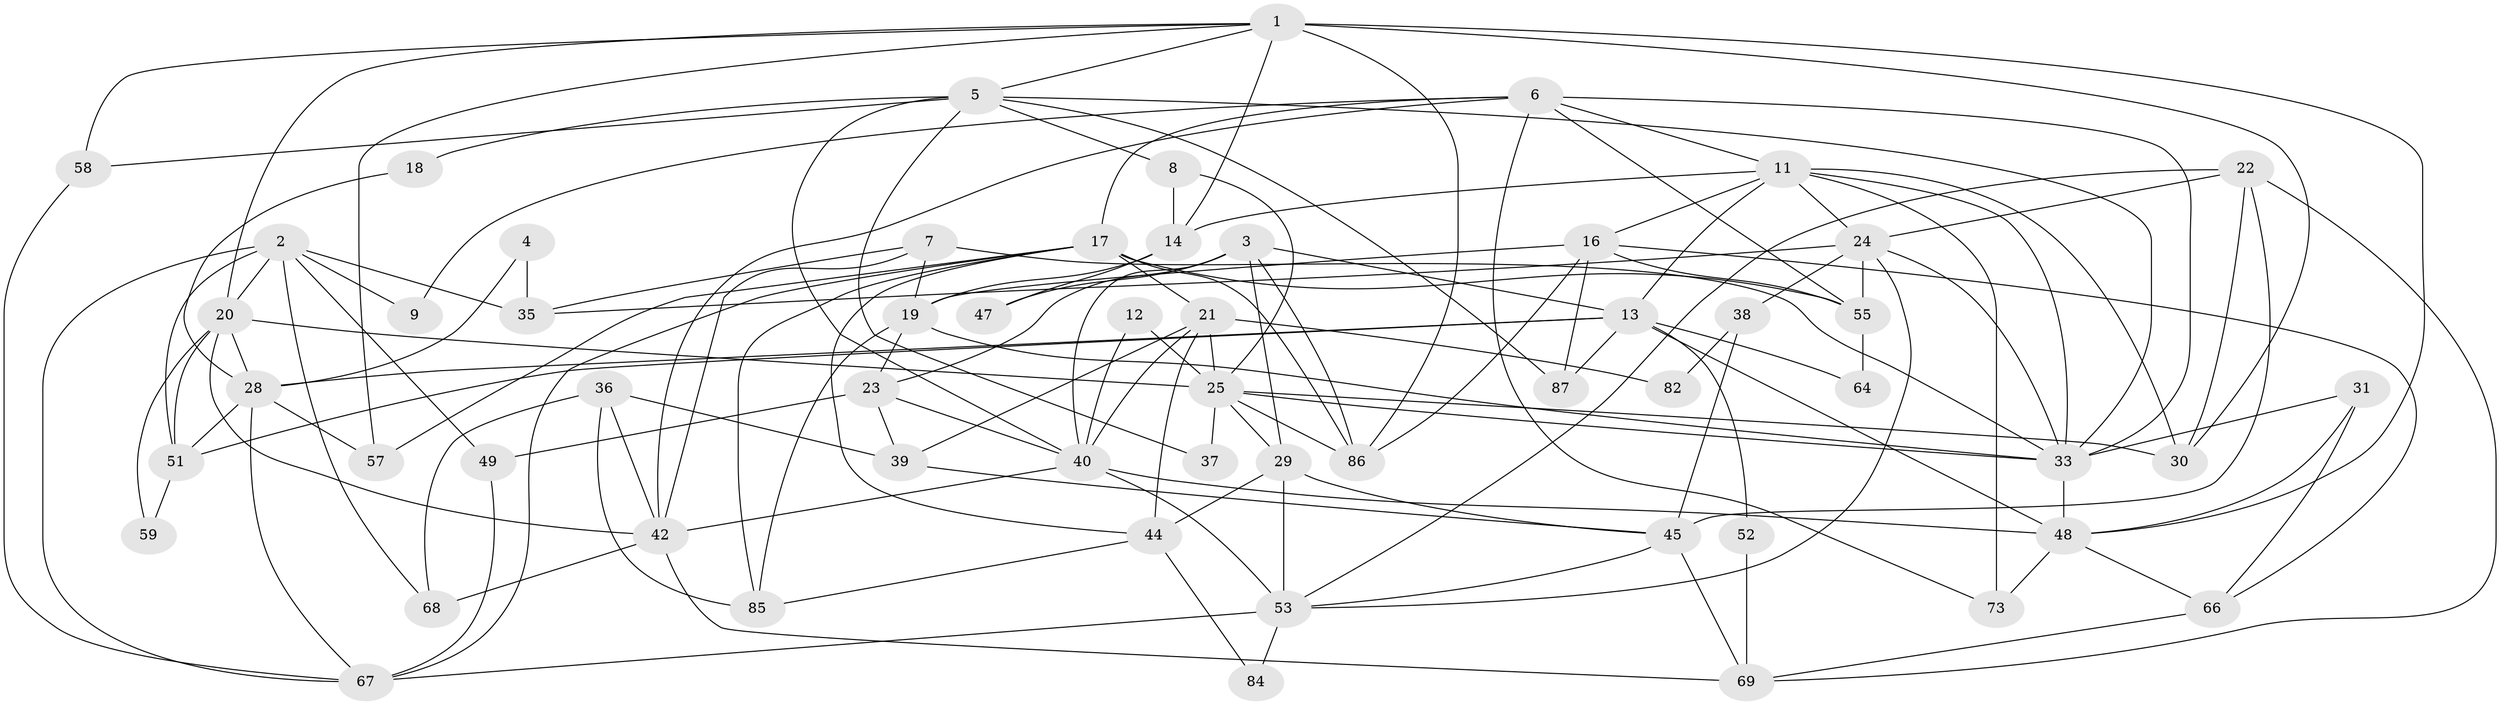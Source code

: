 // original degree distribution, {5: 0.19318181818181818, 4: 0.3068181818181818, 2: 0.1590909090909091, 3: 0.20454545454545456, 6: 0.07954545454545454, 7: 0.056818181818181816}
// Generated by graph-tools (version 1.1) at 2025/11/02/27/25 16:11:24]
// undirected, 58 vertices, 140 edges
graph export_dot {
graph [start="1"]
  node [color=gray90,style=filled];
  1 [super="+60"];
  2 [super="+15"];
  3 [super="+10"];
  4;
  5 [super="+41"];
  6 [super="+71"];
  7 [super="+77"];
  8;
  9;
  11 [super="+27"];
  12;
  13 [super="+63"];
  14 [super="+65"];
  16 [super="+34"];
  17 [super="+50"];
  18;
  19 [super="+61"];
  20 [super="+26"];
  21 [super="+83"];
  22;
  23 [super="+43"];
  24 [super="+62"];
  25 [super="+72"];
  28 [super="+32"];
  29;
  30;
  31;
  33 [super="+76"];
  35;
  36 [super="+54"];
  37;
  38;
  39 [super="+78"];
  40 [super="+56"];
  42 [super="+75"];
  44 [super="+46"];
  45 [super="+88"];
  47;
  48 [super="+74"];
  49;
  51;
  52;
  53 [super="+81"];
  55 [super="+70"];
  57;
  58;
  59;
  64;
  66;
  67 [super="+79"];
  68;
  69 [super="+80"];
  73;
  82;
  84;
  85;
  86;
  87;
  1 -- 57;
  1 -- 58;
  1 -- 48;
  1 -- 20;
  1 -- 86;
  1 -- 14;
  1 -- 30;
  1 -- 5;
  2 -- 49;
  2 -- 67;
  2 -- 51;
  2 -- 35;
  2 -- 68;
  2 -- 9;
  2 -- 20;
  3 -- 86;
  3 -- 47;
  3 -- 13;
  3 -- 40;
  3 -- 29;
  3 -- 23;
  4 -- 35;
  4 -- 28;
  5 -- 8;
  5 -- 37;
  5 -- 40;
  5 -- 18;
  5 -- 87;
  5 -- 58;
  5 -- 33;
  6 -- 11;
  6 -- 9;
  6 -- 55;
  6 -- 17;
  6 -- 73;
  6 -- 42;
  6 -- 33;
  7 -- 35;
  7 -- 42;
  7 -- 33;
  7 -- 19;
  8 -- 14;
  8 -- 25;
  11 -- 13;
  11 -- 33;
  11 -- 16;
  11 -- 30;
  11 -- 24;
  11 -- 73;
  11 -- 14;
  12 -- 25;
  12 -- 40;
  13 -- 51;
  13 -- 48;
  13 -- 52;
  13 -- 28;
  13 -- 64;
  13 -- 87;
  14 -- 47;
  14 -- 19;
  16 -- 66;
  16 -- 19;
  16 -- 86;
  16 -- 87;
  16 -- 55;
  17 -- 21;
  17 -- 55;
  17 -- 57;
  17 -- 85;
  17 -- 86 [weight=2];
  17 -- 67;
  17 -- 44;
  18 -- 28;
  19 -- 33;
  19 -- 85;
  19 -- 23;
  20 -- 25;
  20 -- 28;
  20 -- 51;
  20 -- 42;
  20 -- 59;
  21 -- 25;
  21 -- 39;
  21 -- 40 [weight=2];
  21 -- 82;
  21 -- 44;
  22 -- 24;
  22 -- 30;
  22 -- 53;
  22 -- 69;
  22 -- 45;
  23 -- 49;
  23 -- 40;
  23 -- 39;
  24 -- 35;
  24 -- 53;
  24 -- 38;
  24 -- 55;
  24 -- 33;
  25 -- 29;
  25 -- 37;
  25 -- 86;
  25 -- 30;
  25 -- 33;
  28 -- 51;
  28 -- 57;
  28 -- 67;
  29 -- 44;
  29 -- 45;
  29 -- 53;
  31 -- 48;
  31 -- 66;
  31 -- 33;
  33 -- 48;
  36 -- 42;
  36 -- 68 [weight=2];
  36 -- 39;
  36 -- 85;
  38 -- 82;
  38 -- 45;
  39 -- 45;
  40 -- 42;
  40 -- 48;
  40 -- 53;
  42 -- 68;
  42 -- 69;
  44 -- 85;
  44 -- 84;
  45 -- 53;
  45 -- 69;
  48 -- 66;
  48 -- 73;
  49 -- 67;
  51 -- 59;
  52 -- 69;
  53 -- 84;
  53 -- 67;
  55 -- 64;
  58 -- 67;
  66 -- 69;
}
